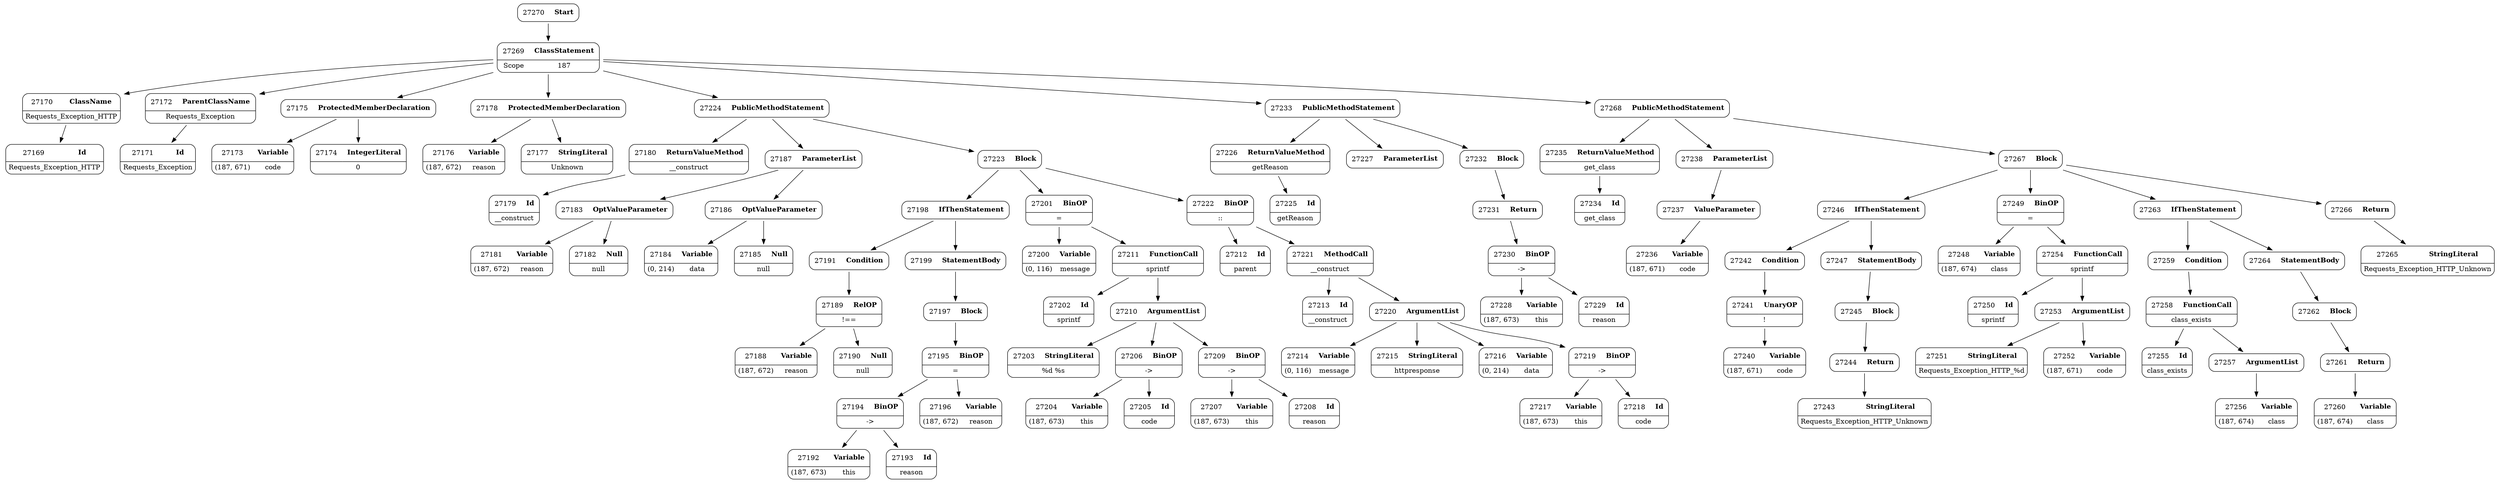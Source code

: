 digraph ast {
node [shape=none];
27169 [label=<<TABLE border='1' cellspacing='0' cellpadding='10' style='rounded' ><TR><TD border='0'>27169</TD><TD border='0'><B>Id</B></TD></TR><HR/><TR><TD border='0' cellpadding='5' colspan='2'>Requests_Exception_HTTP</TD></TR></TABLE>>];
27170 [label=<<TABLE border='1' cellspacing='0' cellpadding='10' style='rounded' ><TR><TD border='0'>27170</TD><TD border='0'><B>ClassName</B></TD></TR><HR/><TR><TD border='0' cellpadding='5' colspan='2'>Requests_Exception_HTTP</TD></TR></TABLE>>];
27170 -> 27169 [weight=2];
27171 [label=<<TABLE border='1' cellspacing='0' cellpadding='10' style='rounded' ><TR><TD border='0'>27171</TD><TD border='0'><B>Id</B></TD></TR><HR/><TR><TD border='0' cellpadding='5' colspan='2'>Requests_Exception</TD></TR></TABLE>>];
27172 [label=<<TABLE border='1' cellspacing='0' cellpadding='10' style='rounded' ><TR><TD border='0'>27172</TD><TD border='0'><B>ParentClassName</B></TD></TR><HR/><TR><TD border='0' cellpadding='5' colspan='2'>Requests_Exception</TD></TR></TABLE>>];
27172 -> 27171 [weight=2];
27173 [label=<<TABLE border='1' cellspacing='0' cellpadding='10' style='rounded' ><TR><TD border='0'>27173</TD><TD border='0'><B>Variable</B></TD></TR><HR/><TR><TD border='0' cellpadding='5'>(187, 671)</TD><TD border='0' cellpadding='5'>code</TD></TR></TABLE>>];
27174 [label=<<TABLE border='1' cellspacing='0' cellpadding='10' style='rounded' ><TR><TD border='0'>27174</TD><TD border='0'><B>IntegerLiteral</B></TD></TR><HR/><TR><TD border='0' cellpadding='5' colspan='2'>0</TD></TR></TABLE>>];
27175 [label=<<TABLE border='1' cellspacing='0' cellpadding='10' style='rounded' ><TR><TD border='0'>27175</TD><TD border='0'><B>ProtectedMemberDeclaration</B></TD></TR></TABLE>>];
27175 -> 27173 [weight=2];
27175 -> 27174 [weight=2];
27176 [label=<<TABLE border='1' cellspacing='0' cellpadding='10' style='rounded' ><TR><TD border='0'>27176</TD><TD border='0'><B>Variable</B></TD></TR><HR/><TR><TD border='0' cellpadding='5'>(187, 672)</TD><TD border='0' cellpadding='5'>reason</TD></TR></TABLE>>];
27177 [label=<<TABLE border='1' cellspacing='0' cellpadding='10' style='rounded' ><TR><TD border='0'>27177</TD><TD border='0'><B>StringLiteral</B></TD></TR><HR/><TR><TD border='0' cellpadding='5' colspan='2'>Unknown</TD></TR></TABLE>>];
27178 [label=<<TABLE border='1' cellspacing='0' cellpadding='10' style='rounded' ><TR><TD border='0'>27178</TD><TD border='0'><B>ProtectedMemberDeclaration</B></TD></TR></TABLE>>];
27178 -> 27176 [weight=2];
27178 -> 27177 [weight=2];
27179 [label=<<TABLE border='1' cellspacing='0' cellpadding='10' style='rounded' ><TR><TD border='0'>27179</TD><TD border='0'><B>Id</B></TD></TR><HR/><TR><TD border='0' cellpadding='5' colspan='2'>__construct</TD></TR></TABLE>>];
27180 [label=<<TABLE border='1' cellspacing='0' cellpadding='10' style='rounded' ><TR><TD border='0'>27180</TD><TD border='0'><B>ReturnValueMethod</B></TD></TR><HR/><TR><TD border='0' cellpadding='5' colspan='2'>__construct</TD></TR></TABLE>>];
27180 -> 27179 [weight=2];
27181 [label=<<TABLE border='1' cellspacing='0' cellpadding='10' style='rounded' ><TR><TD border='0'>27181</TD><TD border='0'><B>Variable</B></TD></TR><HR/><TR><TD border='0' cellpadding='5'>(187, 672)</TD><TD border='0' cellpadding='5'>reason</TD></TR></TABLE>>];
27182 [label=<<TABLE border='1' cellspacing='0' cellpadding='10' style='rounded' ><TR><TD border='0'>27182</TD><TD border='0'><B>Null</B></TD></TR><HR/><TR><TD border='0' cellpadding='5' colspan='2'>null</TD></TR></TABLE>>];
27183 [label=<<TABLE border='1' cellspacing='0' cellpadding='10' style='rounded' ><TR><TD border='0'>27183</TD><TD border='0'><B>OptValueParameter</B></TD></TR></TABLE>>];
27183 -> 27181 [weight=2];
27183 -> 27182 [weight=2];
27184 [label=<<TABLE border='1' cellspacing='0' cellpadding='10' style='rounded' ><TR><TD border='0'>27184</TD><TD border='0'><B>Variable</B></TD></TR><HR/><TR><TD border='0' cellpadding='5'>(0, 214)</TD><TD border='0' cellpadding='5'>data</TD></TR></TABLE>>];
27185 [label=<<TABLE border='1' cellspacing='0' cellpadding='10' style='rounded' ><TR><TD border='0'>27185</TD><TD border='0'><B>Null</B></TD></TR><HR/><TR><TD border='0' cellpadding='5' colspan='2'>null</TD></TR></TABLE>>];
27186 [label=<<TABLE border='1' cellspacing='0' cellpadding='10' style='rounded' ><TR><TD border='0'>27186</TD><TD border='0'><B>OptValueParameter</B></TD></TR></TABLE>>];
27186 -> 27184 [weight=2];
27186 -> 27185 [weight=2];
27187 [label=<<TABLE border='1' cellspacing='0' cellpadding='10' style='rounded' ><TR><TD border='0'>27187</TD><TD border='0'><B>ParameterList</B></TD></TR></TABLE>>];
27187 -> 27183 [weight=2];
27187 -> 27186 [weight=2];
27188 [label=<<TABLE border='1' cellspacing='0' cellpadding='10' style='rounded' ><TR><TD border='0'>27188</TD><TD border='0'><B>Variable</B></TD></TR><HR/><TR><TD border='0' cellpadding='5'>(187, 672)</TD><TD border='0' cellpadding='5'>reason</TD></TR></TABLE>>];
27189 [label=<<TABLE border='1' cellspacing='0' cellpadding='10' style='rounded' ><TR><TD border='0'>27189</TD><TD border='0'><B>RelOP</B></TD></TR><HR/><TR><TD border='0' cellpadding='5' colspan='2'>!==</TD></TR></TABLE>>];
27189 -> 27188 [weight=2];
27189 -> 27190 [weight=2];
27190 [label=<<TABLE border='1' cellspacing='0' cellpadding='10' style='rounded' ><TR><TD border='0'>27190</TD><TD border='0'><B>Null</B></TD></TR><HR/><TR><TD border='0' cellpadding='5' colspan='2'>null</TD></TR></TABLE>>];
27191 [label=<<TABLE border='1' cellspacing='0' cellpadding='10' style='rounded' ><TR><TD border='0'>27191</TD><TD border='0'><B>Condition</B></TD></TR></TABLE>>];
27191 -> 27189 [weight=2];
27192 [label=<<TABLE border='1' cellspacing='0' cellpadding='10' style='rounded' ><TR><TD border='0'>27192</TD><TD border='0'><B>Variable</B></TD></TR><HR/><TR><TD border='0' cellpadding='5'>(187, 673)</TD><TD border='0' cellpadding='5'>this</TD></TR></TABLE>>];
27193 [label=<<TABLE border='1' cellspacing='0' cellpadding='10' style='rounded' ><TR><TD border='0'>27193</TD><TD border='0'><B>Id</B></TD></TR><HR/><TR><TD border='0' cellpadding='5' colspan='2'>reason</TD></TR></TABLE>>];
27194 [label=<<TABLE border='1' cellspacing='0' cellpadding='10' style='rounded' ><TR><TD border='0'>27194</TD><TD border='0'><B>BinOP</B></TD></TR><HR/><TR><TD border='0' cellpadding='5' colspan='2'>-&gt;</TD></TR></TABLE>>];
27194 -> 27192 [weight=2];
27194 -> 27193 [weight=2];
27195 [label=<<TABLE border='1' cellspacing='0' cellpadding='10' style='rounded' ><TR><TD border='0'>27195</TD><TD border='0'><B>BinOP</B></TD></TR><HR/><TR><TD border='0' cellpadding='5' colspan='2'>=</TD></TR></TABLE>>];
27195 -> 27194 [weight=2];
27195 -> 27196 [weight=2];
27196 [label=<<TABLE border='1' cellspacing='0' cellpadding='10' style='rounded' ><TR><TD border='0'>27196</TD><TD border='0'><B>Variable</B></TD></TR><HR/><TR><TD border='0' cellpadding='5'>(187, 672)</TD><TD border='0' cellpadding='5'>reason</TD></TR></TABLE>>];
27197 [label=<<TABLE border='1' cellspacing='0' cellpadding='10' style='rounded' ><TR><TD border='0'>27197</TD><TD border='0'><B>Block</B></TD></TR></TABLE>>];
27197 -> 27195 [weight=2];
27198 [label=<<TABLE border='1' cellspacing='0' cellpadding='10' style='rounded' ><TR><TD border='0'>27198</TD><TD border='0'><B>IfThenStatement</B></TD></TR></TABLE>>];
27198 -> 27191 [weight=2];
27198 -> 27199 [weight=2];
27199 [label=<<TABLE border='1' cellspacing='0' cellpadding='10' style='rounded' ><TR><TD border='0'>27199</TD><TD border='0'><B>StatementBody</B></TD></TR></TABLE>>];
27199 -> 27197 [weight=2];
27200 [label=<<TABLE border='1' cellspacing='0' cellpadding='10' style='rounded' ><TR><TD border='0'>27200</TD><TD border='0'><B>Variable</B></TD></TR><HR/><TR><TD border='0' cellpadding='5'>(0, 116)</TD><TD border='0' cellpadding='5'>message</TD></TR></TABLE>>];
27201 [label=<<TABLE border='1' cellspacing='0' cellpadding='10' style='rounded' ><TR><TD border='0'>27201</TD><TD border='0'><B>BinOP</B></TD></TR><HR/><TR><TD border='0' cellpadding='5' colspan='2'>=</TD></TR></TABLE>>];
27201 -> 27200 [weight=2];
27201 -> 27211 [weight=2];
27202 [label=<<TABLE border='1' cellspacing='0' cellpadding='10' style='rounded' ><TR><TD border='0'>27202</TD><TD border='0'><B>Id</B></TD></TR><HR/><TR><TD border='0' cellpadding='5' colspan='2'>sprintf</TD></TR></TABLE>>];
27203 [label=<<TABLE border='1' cellspacing='0' cellpadding='10' style='rounded' ><TR><TD border='0'>27203</TD><TD border='0'><B>StringLiteral</B></TD></TR><HR/><TR><TD border='0' cellpadding='5' colspan='2'>%d %s</TD></TR></TABLE>>];
27204 [label=<<TABLE border='1' cellspacing='0' cellpadding='10' style='rounded' ><TR><TD border='0'>27204</TD><TD border='0'><B>Variable</B></TD></TR><HR/><TR><TD border='0' cellpadding='5'>(187, 673)</TD><TD border='0' cellpadding='5'>this</TD></TR></TABLE>>];
27205 [label=<<TABLE border='1' cellspacing='0' cellpadding='10' style='rounded' ><TR><TD border='0'>27205</TD><TD border='0'><B>Id</B></TD></TR><HR/><TR><TD border='0' cellpadding='5' colspan='2'>code</TD></TR></TABLE>>];
27206 [label=<<TABLE border='1' cellspacing='0' cellpadding='10' style='rounded' ><TR><TD border='0'>27206</TD><TD border='0'><B>BinOP</B></TD></TR><HR/><TR><TD border='0' cellpadding='5' colspan='2'>-&gt;</TD></TR></TABLE>>];
27206 -> 27204 [weight=2];
27206 -> 27205 [weight=2];
27207 [label=<<TABLE border='1' cellspacing='0' cellpadding='10' style='rounded' ><TR><TD border='0'>27207</TD><TD border='0'><B>Variable</B></TD></TR><HR/><TR><TD border='0' cellpadding='5'>(187, 673)</TD><TD border='0' cellpadding='5'>this</TD></TR></TABLE>>];
27208 [label=<<TABLE border='1' cellspacing='0' cellpadding='10' style='rounded' ><TR><TD border='0'>27208</TD><TD border='0'><B>Id</B></TD></TR><HR/><TR><TD border='0' cellpadding='5' colspan='2'>reason</TD></TR></TABLE>>];
27209 [label=<<TABLE border='1' cellspacing='0' cellpadding='10' style='rounded' ><TR><TD border='0'>27209</TD><TD border='0'><B>BinOP</B></TD></TR><HR/><TR><TD border='0' cellpadding='5' colspan='2'>-&gt;</TD></TR></TABLE>>];
27209 -> 27207 [weight=2];
27209 -> 27208 [weight=2];
27210 [label=<<TABLE border='1' cellspacing='0' cellpadding='10' style='rounded' ><TR><TD border='0'>27210</TD><TD border='0'><B>ArgumentList</B></TD></TR></TABLE>>];
27210 -> 27203 [weight=2];
27210 -> 27206 [weight=2];
27210 -> 27209 [weight=2];
27211 [label=<<TABLE border='1' cellspacing='0' cellpadding='10' style='rounded' ><TR><TD border='0'>27211</TD><TD border='0'><B>FunctionCall</B></TD></TR><HR/><TR><TD border='0' cellpadding='5' colspan='2'>sprintf</TD></TR></TABLE>>];
27211 -> 27202 [weight=2];
27211 -> 27210 [weight=2];
27212 [label=<<TABLE border='1' cellspacing='0' cellpadding='10' style='rounded' ><TR><TD border='0'>27212</TD><TD border='0'><B>Id</B></TD></TR><HR/><TR><TD border='0' cellpadding='5' colspan='2'>parent</TD></TR></TABLE>>];
27213 [label=<<TABLE border='1' cellspacing='0' cellpadding='10' style='rounded' ><TR><TD border='0'>27213</TD><TD border='0'><B>Id</B></TD></TR><HR/><TR><TD border='0' cellpadding='5' colspan='2'>__construct</TD></TR></TABLE>>];
27214 [label=<<TABLE border='1' cellspacing='0' cellpadding='10' style='rounded' ><TR><TD border='0'>27214</TD><TD border='0'><B>Variable</B></TD></TR><HR/><TR><TD border='0' cellpadding='5'>(0, 116)</TD><TD border='0' cellpadding='5'>message</TD></TR></TABLE>>];
27215 [label=<<TABLE border='1' cellspacing='0' cellpadding='10' style='rounded' ><TR><TD border='0'>27215</TD><TD border='0'><B>StringLiteral</B></TD></TR><HR/><TR><TD border='0' cellpadding='5' colspan='2'>httpresponse</TD></TR></TABLE>>];
27216 [label=<<TABLE border='1' cellspacing='0' cellpadding='10' style='rounded' ><TR><TD border='0'>27216</TD><TD border='0'><B>Variable</B></TD></TR><HR/><TR><TD border='0' cellpadding='5'>(0, 214)</TD><TD border='0' cellpadding='5'>data</TD></TR></TABLE>>];
27217 [label=<<TABLE border='1' cellspacing='0' cellpadding='10' style='rounded' ><TR><TD border='0'>27217</TD><TD border='0'><B>Variable</B></TD></TR><HR/><TR><TD border='0' cellpadding='5'>(187, 673)</TD><TD border='0' cellpadding='5'>this</TD></TR></TABLE>>];
27218 [label=<<TABLE border='1' cellspacing='0' cellpadding='10' style='rounded' ><TR><TD border='0'>27218</TD><TD border='0'><B>Id</B></TD></TR><HR/><TR><TD border='0' cellpadding='5' colspan='2'>code</TD></TR></TABLE>>];
27219 [label=<<TABLE border='1' cellspacing='0' cellpadding='10' style='rounded' ><TR><TD border='0'>27219</TD><TD border='0'><B>BinOP</B></TD></TR><HR/><TR><TD border='0' cellpadding='5' colspan='2'>-&gt;</TD></TR></TABLE>>];
27219 -> 27217 [weight=2];
27219 -> 27218 [weight=2];
27220 [label=<<TABLE border='1' cellspacing='0' cellpadding='10' style='rounded' ><TR><TD border='0'>27220</TD><TD border='0'><B>ArgumentList</B></TD></TR></TABLE>>];
27220 -> 27214 [weight=2];
27220 -> 27215 [weight=2];
27220 -> 27216 [weight=2];
27220 -> 27219 [weight=2];
27221 [label=<<TABLE border='1' cellspacing='0' cellpadding='10' style='rounded' ><TR><TD border='0'>27221</TD><TD border='0'><B>MethodCall</B></TD></TR><HR/><TR><TD border='0' cellpadding='5' colspan='2'>__construct</TD></TR></TABLE>>];
27221 -> 27213 [weight=2];
27221 -> 27220 [weight=2];
27222 [label=<<TABLE border='1' cellspacing='0' cellpadding='10' style='rounded' ><TR><TD border='0'>27222</TD><TD border='0'><B>BinOP</B></TD></TR><HR/><TR><TD border='0' cellpadding='5' colspan='2'>::</TD></TR></TABLE>>];
27222 -> 27212 [weight=2];
27222 -> 27221 [weight=2];
27223 [label=<<TABLE border='1' cellspacing='0' cellpadding='10' style='rounded' ><TR><TD border='0'>27223</TD><TD border='0'><B>Block</B></TD></TR></TABLE>>];
27223 -> 27198 [weight=2];
27223 -> 27201 [weight=2];
27223 -> 27222 [weight=2];
27224 [label=<<TABLE border='1' cellspacing='0' cellpadding='10' style='rounded' ><TR><TD border='0'>27224</TD><TD border='0'><B>PublicMethodStatement</B></TD></TR></TABLE>>];
27224 -> 27180 [weight=2];
27224 -> 27187 [weight=2];
27224 -> 27223 [weight=2];
27225 [label=<<TABLE border='1' cellspacing='0' cellpadding='10' style='rounded' ><TR><TD border='0'>27225</TD><TD border='0'><B>Id</B></TD></TR><HR/><TR><TD border='0' cellpadding='5' colspan='2'>getReason</TD></TR></TABLE>>];
27226 [label=<<TABLE border='1' cellspacing='0' cellpadding='10' style='rounded' ><TR><TD border='0'>27226</TD><TD border='0'><B>ReturnValueMethod</B></TD></TR><HR/><TR><TD border='0' cellpadding='5' colspan='2'>getReason</TD></TR></TABLE>>];
27226 -> 27225 [weight=2];
27227 [label=<<TABLE border='1' cellspacing='0' cellpadding='10' style='rounded' ><TR><TD border='0'>27227</TD><TD border='0'><B>ParameterList</B></TD></TR></TABLE>>];
27228 [label=<<TABLE border='1' cellspacing='0' cellpadding='10' style='rounded' ><TR><TD border='0'>27228</TD><TD border='0'><B>Variable</B></TD></TR><HR/><TR><TD border='0' cellpadding='5'>(187, 673)</TD><TD border='0' cellpadding='5'>this</TD></TR></TABLE>>];
27229 [label=<<TABLE border='1' cellspacing='0' cellpadding='10' style='rounded' ><TR><TD border='0'>27229</TD><TD border='0'><B>Id</B></TD></TR><HR/><TR><TD border='0' cellpadding='5' colspan='2'>reason</TD></TR></TABLE>>];
27230 [label=<<TABLE border='1' cellspacing='0' cellpadding='10' style='rounded' ><TR><TD border='0'>27230</TD><TD border='0'><B>BinOP</B></TD></TR><HR/><TR><TD border='0' cellpadding='5' colspan='2'>-&gt;</TD></TR></TABLE>>];
27230 -> 27228 [weight=2];
27230 -> 27229 [weight=2];
27231 [label=<<TABLE border='1' cellspacing='0' cellpadding='10' style='rounded' ><TR><TD border='0'>27231</TD><TD border='0'><B>Return</B></TD></TR></TABLE>>];
27231 -> 27230 [weight=2];
27232 [label=<<TABLE border='1' cellspacing='0' cellpadding='10' style='rounded' ><TR><TD border='0'>27232</TD><TD border='0'><B>Block</B></TD></TR></TABLE>>];
27232 -> 27231 [weight=2];
27233 [label=<<TABLE border='1' cellspacing='0' cellpadding='10' style='rounded' ><TR><TD border='0'>27233</TD><TD border='0'><B>PublicMethodStatement</B></TD></TR></TABLE>>];
27233 -> 27226 [weight=2];
27233 -> 27227 [weight=2];
27233 -> 27232 [weight=2];
27234 [label=<<TABLE border='1' cellspacing='0' cellpadding='10' style='rounded' ><TR><TD border='0'>27234</TD><TD border='0'><B>Id</B></TD></TR><HR/><TR><TD border='0' cellpadding='5' colspan='2'>get_class</TD></TR></TABLE>>];
27235 [label=<<TABLE border='1' cellspacing='0' cellpadding='10' style='rounded' ><TR><TD border='0'>27235</TD><TD border='0'><B>ReturnValueMethod</B></TD></TR><HR/><TR><TD border='0' cellpadding='5' colspan='2'>get_class</TD></TR></TABLE>>];
27235 -> 27234 [weight=2];
27236 [label=<<TABLE border='1' cellspacing='0' cellpadding='10' style='rounded' ><TR><TD border='0'>27236</TD><TD border='0'><B>Variable</B></TD></TR><HR/><TR><TD border='0' cellpadding='5'>(187, 671)</TD><TD border='0' cellpadding='5'>code</TD></TR></TABLE>>];
27237 [label=<<TABLE border='1' cellspacing='0' cellpadding='10' style='rounded' ><TR><TD border='0'>27237</TD><TD border='0'><B>ValueParameter</B></TD></TR></TABLE>>];
27237 -> 27236 [weight=2];
27238 [label=<<TABLE border='1' cellspacing='0' cellpadding='10' style='rounded' ><TR><TD border='0'>27238</TD><TD border='0'><B>ParameterList</B></TD></TR></TABLE>>];
27238 -> 27237 [weight=2];
27240 [label=<<TABLE border='1' cellspacing='0' cellpadding='10' style='rounded' ><TR><TD border='0'>27240</TD><TD border='0'><B>Variable</B></TD></TR><HR/><TR><TD border='0' cellpadding='5'>(187, 671)</TD><TD border='0' cellpadding='5'>code</TD></TR></TABLE>>];
27241 [label=<<TABLE border='1' cellspacing='0' cellpadding='10' style='rounded' ><TR><TD border='0'>27241</TD><TD border='0'><B>UnaryOP</B></TD></TR><HR/><TR><TD border='0' cellpadding='5' colspan='2'>!</TD></TR></TABLE>>];
27241 -> 27240 [weight=2];
27242 [label=<<TABLE border='1' cellspacing='0' cellpadding='10' style='rounded' ><TR><TD border='0'>27242</TD><TD border='0'><B>Condition</B></TD></TR></TABLE>>];
27242 -> 27241 [weight=2];
27243 [label=<<TABLE border='1' cellspacing='0' cellpadding='10' style='rounded' ><TR><TD border='0'>27243</TD><TD border='0'><B>StringLiteral</B></TD></TR><HR/><TR><TD border='0' cellpadding='5' colspan='2'>Requests_Exception_HTTP_Unknown</TD></TR></TABLE>>];
27244 [label=<<TABLE border='1' cellspacing='0' cellpadding='10' style='rounded' ><TR><TD border='0'>27244</TD><TD border='0'><B>Return</B></TD></TR></TABLE>>];
27244 -> 27243 [weight=2];
27245 [label=<<TABLE border='1' cellspacing='0' cellpadding='10' style='rounded' ><TR><TD border='0'>27245</TD><TD border='0'><B>Block</B></TD></TR></TABLE>>];
27245 -> 27244 [weight=2];
27246 [label=<<TABLE border='1' cellspacing='0' cellpadding='10' style='rounded' ><TR><TD border='0'>27246</TD><TD border='0'><B>IfThenStatement</B></TD></TR></TABLE>>];
27246 -> 27242 [weight=2];
27246 -> 27247 [weight=2];
27247 [label=<<TABLE border='1' cellspacing='0' cellpadding='10' style='rounded' ><TR><TD border='0'>27247</TD><TD border='0'><B>StatementBody</B></TD></TR></TABLE>>];
27247 -> 27245 [weight=2];
27248 [label=<<TABLE border='1' cellspacing='0' cellpadding='10' style='rounded' ><TR><TD border='0'>27248</TD><TD border='0'><B>Variable</B></TD></TR><HR/><TR><TD border='0' cellpadding='5'>(187, 674)</TD><TD border='0' cellpadding='5'>class</TD></TR></TABLE>>];
27249 [label=<<TABLE border='1' cellspacing='0' cellpadding='10' style='rounded' ><TR><TD border='0'>27249</TD><TD border='0'><B>BinOP</B></TD></TR><HR/><TR><TD border='0' cellpadding='5' colspan='2'>=</TD></TR></TABLE>>];
27249 -> 27248 [weight=2];
27249 -> 27254 [weight=2];
27250 [label=<<TABLE border='1' cellspacing='0' cellpadding='10' style='rounded' ><TR><TD border='0'>27250</TD><TD border='0'><B>Id</B></TD></TR><HR/><TR><TD border='0' cellpadding='5' colspan='2'>sprintf</TD></TR></TABLE>>];
27251 [label=<<TABLE border='1' cellspacing='0' cellpadding='10' style='rounded' ><TR><TD border='0'>27251</TD><TD border='0'><B>StringLiteral</B></TD></TR><HR/><TR><TD border='0' cellpadding='5' colspan='2'>Requests_Exception_HTTP_%d</TD></TR></TABLE>>];
27252 [label=<<TABLE border='1' cellspacing='0' cellpadding='10' style='rounded' ><TR><TD border='0'>27252</TD><TD border='0'><B>Variable</B></TD></TR><HR/><TR><TD border='0' cellpadding='5'>(187, 671)</TD><TD border='0' cellpadding='5'>code</TD></TR></TABLE>>];
27253 [label=<<TABLE border='1' cellspacing='0' cellpadding='10' style='rounded' ><TR><TD border='0'>27253</TD><TD border='0'><B>ArgumentList</B></TD></TR></TABLE>>];
27253 -> 27251 [weight=2];
27253 -> 27252 [weight=2];
27254 [label=<<TABLE border='1' cellspacing='0' cellpadding='10' style='rounded' ><TR><TD border='0'>27254</TD><TD border='0'><B>FunctionCall</B></TD></TR><HR/><TR><TD border='0' cellpadding='5' colspan='2'>sprintf</TD></TR></TABLE>>];
27254 -> 27250 [weight=2];
27254 -> 27253 [weight=2];
27255 [label=<<TABLE border='1' cellspacing='0' cellpadding='10' style='rounded' ><TR><TD border='0'>27255</TD><TD border='0'><B>Id</B></TD></TR><HR/><TR><TD border='0' cellpadding='5' colspan='2'>class_exists</TD></TR></TABLE>>];
27256 [label=<<TABLE border='1' cellspacing='0' cellpadding='10' style='rounded' ><TR><TD border='0'>27256</TD><TD border='0'><B>Variable</B></TD></TR><HR/><TR><TD border='0' cellpadding='5'>(187, 674)</TD><TD border='0' cellpadding='5'>class</TD></TR></TABLE>>];
27257 [label=<<TABLE border='1' cellspacing='0' cellpadding='10' style='rounded' ><TR><TD border='0'>27257</TD><TD border='0'><B>ArgumentList</B></TD></TR></TABLE>>];
27257 -> 27256 [weight=2];
27258 [label=<<TABLE border='1' cellspacing='0' cellpadding='10' style='rounded' ><TR><TD border='0'>27258</TD><TD border='0'><B>FunctionCall</B></TD></TR><HR/><TR><TD border='0' cellpadding='5' colspan='2'>class_exists</TD></TR></TABLE>>];
27258 -> 27255 [weight=2];
27258 -> 27257 [weight=2];
27259 [label=<<TABLE border='1' cellspacing='0' cellpadding='10' style='rounded' ><TR><TD border='0'>27259</TD><TD border='0'><B>Condition</B></TD></TR></TABLE>>];
27259 -> 27258 [weight=2];
27260 [label=<<TABLE border='1' cellspacing='0' cellpadding='10' style='rounded' ><TR><TD border='0'>27260</TD><TD border='0'><B>Variable</B></TD></TR><HR/><TR><TD border='0' cellpadding='5'>(187, 674)</TD><TD border='0' cellpadding='5'>class</TD></TR></TABLE>>];
27261 [label=<<TABLE border='1' cellspacing='0' cellpadding='10' style='rounded' ><TR><TD border='0'>27261</TD><TD border='0'><B>Return</B></TD></TR></TABLE>>];
27261 -> 27260 [weight=2];
27262 [label=<<TABLE border='1' cellspacing='0' cellpadding='10' style='rounded' ><TR><TD border='0'>27262</TD><TD border='0'><B>Block</B></TD></TR></TABLE>>];
27262 -> 27261 [weight=2];
27263 [label=<<TABLE border='1' cellspacing='0' cellpadding='10' style='rounded' ><TR><TD border='0'>27263</TD><TD border='0'><B>IfThenStatement</B></TD></TR></TABLE>>];
27263 -> 27259 [weight=2];
27263 -> 27264 [weight=2];
27264 [label=<<TABLE border='1' cellspacing='0' cellpadding='10' style='rounded' ><TR><TD border='0'>27264</TD><TD border='0'><B>StatementBody</B></TD></TR></TABLE>>];
27264 -> 27262 [weight=2];
27265 [label=<<TABLE border='1' cellspacing='0' cellpadding='10' style='rounded' ><TR><TD border='0'>27265</TD><TD border='0'><B>StringLiteral</B></TD></TR><HR/><TR><TD border='0' cellpadding='5' colspan='2'>Requests_Exception_HTTP_Unknown</TD></TR></TABLE>>];
27266 [label=<<TABLE border='1' cellspacing='0' cellpadding='10' style='rounded' ><TR><TD border='0'>27266</TD><TD border='0'><B>Return</B></TD></TR></TABLE>>];
27266 -> 27265 [weight=2];
27267 [label=<<TABLE border='1' cellspacing='0' cellpadding='10' style='rounded' ><TR><TD border='0'>27267</TD><TD border='0'><B>Block</B></TD></TR></TABLE>>];
27267 -> 27246 [weight=2];
27267 -> 27249 [weight=2];
27267 -> 27263 [weight=2];
27267 -> 27266 [weight=2];
27268 [label=<<TABLE border='1' cellspacing='0' cellpadding='10' style='rounded' ><TR><TD border='0'>27268</TD><TD border='0'><B>PublicMethodStatement</B></TD></TR></TABLE>>];
27268 -> 27235 [weight=2];
27268 -> 27238 [weight=2];
27268 -> 27267 [weight=2];
27269 [label=<<TABLE border='1' cellspacing='0' cellpadding='10' style='rounded' ><TR><TD border='0'>27269</TD><TD border='0'><B>ClassStatement</B></TD></TR><HR/><TR><TD border='0' cellpadding='5'>Scope</TD><TD border='0' cellpadding='5'>187</TD></TR></TABLE>>];
27269 -> 27170 [weight=2];
27269 -> 27172 [weight=2];
27269 -> 27175 [weight=2];
27269 -> 27178 [weight=2];
27269 -> 27224 [weight=2];
27269 -> 27233 [weight=2];
27269 -> 27268 [weight=2];
27270 [label=<<TABLE border='1' cellspacing='0' cellpadding='10' style='rounded' ><TR><TD border='0'>27270</TD><TD border='0'><B>Start</B></TD></TR></TABLE>>];
27270 -> 27269 [weight=2];
}
